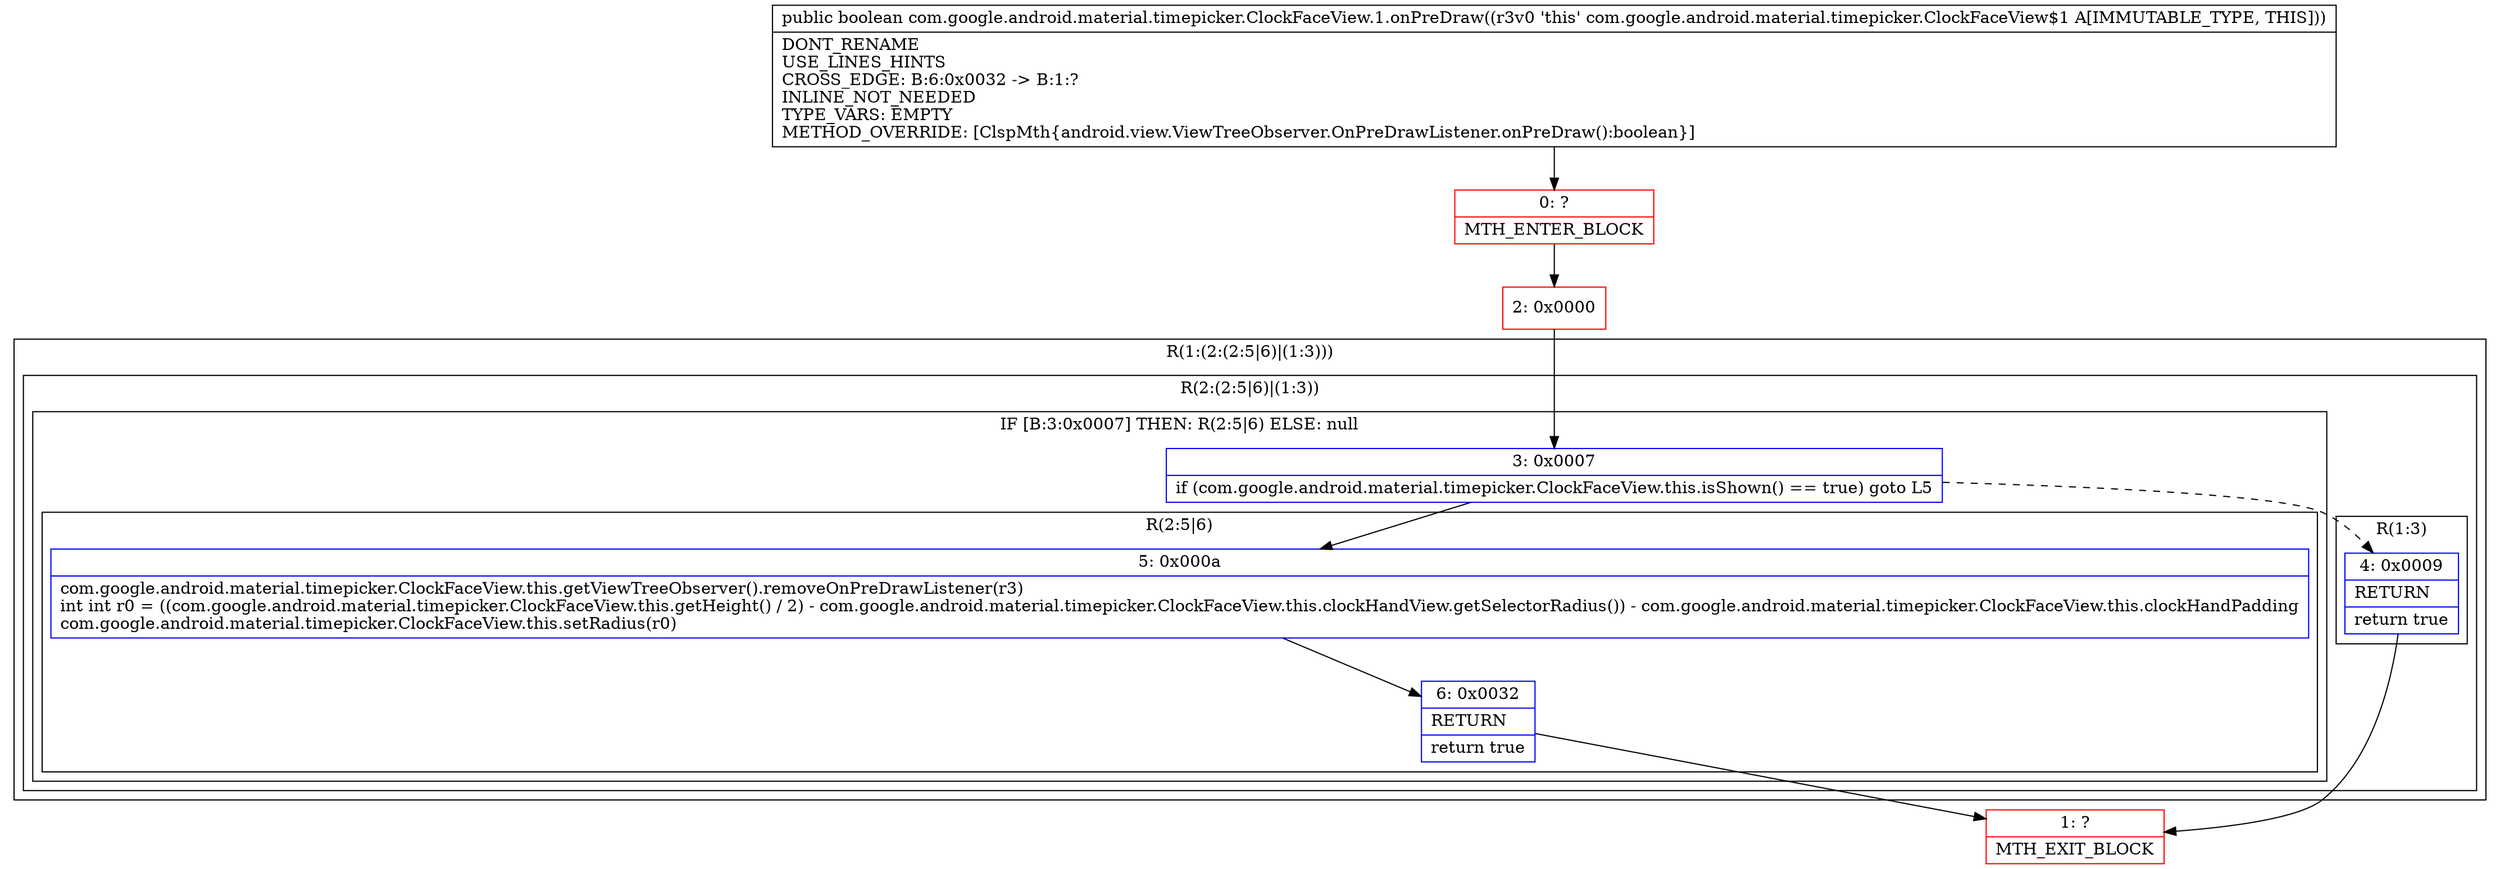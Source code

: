 digraph "CFG forcom.google.android.material.timepicker.ClockFaceView.1.onPreDraw()Z" {
subgraph cluster_Region_695698881 {
label = "R(1:(2:(2:5|6)|(1:3)))";
node [shape=record,color=blue];
subgraph cluster_Region_786384633 {
label = "R(2:(2:5|6)|(1:3))";
node [shape=record,color=blue];
subgraph cluster_IfRegion_907342960 {
label = "IF [B:3:0x0007] THEN: R(2:5|6) ELSE: null";
node [shape=record,color=blue];
Node_3 [shape=record,label="{3\:\ 0x0007|if (com.google.android.material.timepicker.ClockFaceView.this.isShown() == true) goto L5\l}"];
subgraph cluster_Region_1342916851 {
label = "R(2:5|6)";
node [shape=record,color=blue];
Node_5 [shape=record,label="{5\:\ 0x000a|com.google.android.material.timepicker.ClockFaceView.this.getViewTreeObserver().removeOnPreDrawListener(r3)\lint int r0 = ((com.google.android.material.timepicker.ClockFaceView.this.getHeight() \/ 2) \- com.google.android.material.timepicker.ClockFaceView.this.clockHandView.getSelectorRadius()) \- com.google.android.material.timepicker.ClockFaceView.this.clockHandPadding\lcom.google.android.material.timepicker.ClockFaceView.this.setRadius(r0)\l}"];
Node_6 [shape=record,label="{6\:\ 0x0032|RETURN\l|return true\l}"];
}
}
subgraph cluster_Region_1745074629 {
label = "R(1:3)";
node [shape=record,color=blue];
Node_4 [shape=record,label="{4\:\ 0x0009|RETURN\l|return true\l}"];
}
}
}
Node_0 [shape=record,color=red,label="{0\:\ ?|MTH_ENTER_BLOCK\l}"];
Node_2 [shape=record,color=red,label="{2\:\ 0x0000}"];
Node_1 [shape=record,color=red,label="{1\:\ ?|MTH_EXIT_BLOCK\l}"];
MethodNode[shape=record,label="{public boolean com.google.android.material.timepicker.ClockFaceView.1.onPreDraw((r3v0 'this' com.google.android.material.timepicker.ClockFaceView$1 A[IMMUTABLE_TYPE, THIS]))  | DONT_RENAME\lUSE_LINES_HINTS\lCROSS_EDGE: B:6:0x0032 \-\> B:1:?\lINLINE_NOT_NEEDED\lTYPE_VARS: EMPTY\lMETHOD_OVERRIDE: [ClspMth\{android.view.ViewTreeObserver.OnPreDrawListener.onPreDraw():boolean\}]\l}"];
MethodNode -> Node_0;Node_3 -> Node_4[style=dashed];
Node_3 -> Node_5;
Node_5 -> Node_6;
Node_6 -> Node_1;
Node_4 -> Node_1;
Node_0 -> Node_2;
Node_2 -> Node_3;
}

